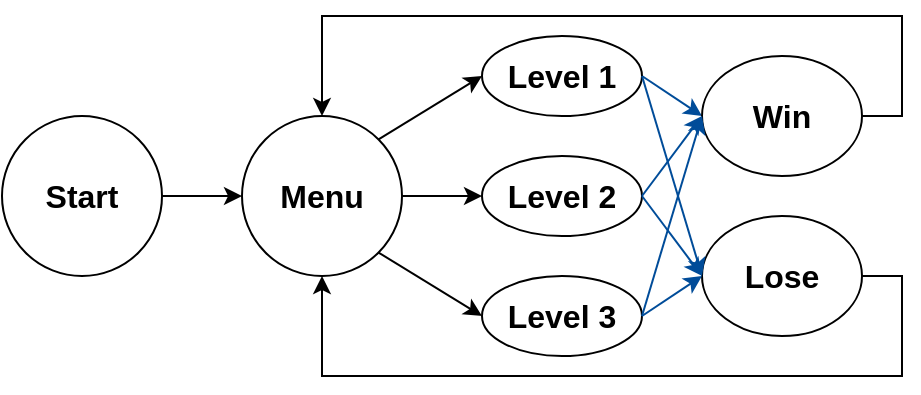 <mxfile version="25.0.2">
  <diagram name="Page-1" id="tBIAlemMxgHySIvlNtww">
    <mxGraphModel dx="684" dy="495" grid="1" gridSize="10" guides="1" tooltips="1" connect="1" arrows="1" fold="1" page="1" pageScale="1" pageWidth="1920" pageHeight="1200" math="0" shadow="0">
      <root>
        <mxCell id="0" />
        <mxCell id="1" parent="0" />
        <mxCell id="j0vrCCAS_r7O7FLvVMWS-1" value="&lt;b&gt;&lt;font style=&quot;font-size: 16px;&quot;&gt;Start&lt;/font&gt;&lt;/b&gt;" style="ellipse;whiteSpace=wrap;html=1;" parent="1" vertex="1">
          <mxGeometry x="80" y="80" width="80" height="80" as="geometry" />
        </mxCell>
        <mxCell id="j0vrCCAS_r7O7FLvVMWS-2" value="&lt;b&gt;&lt;font style=&quot;font-size: 16px;&quot;&gt;Menu&lt;/font&gt;&lt;/b&gt;" style="ellipse;whiteSpace=wrap;html=1;" parent="1" vertex="1">
          <mxGeometry x="200" y="80" width="80" height="80" as="geometry" />
        </mxCell>
        <mxCell id="j0vrCCAS_r7O7FLvVMWS-15" style="rounded=0;orthogonalLoop=1;jettySize=auto;html=1;exitX=1;exitY=0.5;exitDx=0;exitDy=0;entryX=0;entryY=0.5;entryDx=0;entryDy=0;strokeColor=#004C99;" parent="1" source="j0vrCCAS_r7O7FLvVMWS-3" target="j0vrCCAS_r7O7FLvVMWS-13" edge="1">
          <mxGeometry relative="1" as="geometry" />
        </mxCell>
        <mxCell id="j0vrCCAS_r7O7FLvVMWS-3" value="&lt;b&gt;&lt;font style=&quot;font-size: 16px;&quot;&gt;Level 1&lt;/font&gt;&lt;/b&gt;" style="ellipse;whiteSpace=wrap;html=1;" parent="1" vertex="1">
          <mxGeometry x="320" y="40" width="80" height="40" as="geometry" />
        </mxCell>
        <mxCell id="j0vrCCAS_r7O7FLvVMWS-4" value="&lt;b&gt;&lt;font style=&quot;font-size: 16px;&quot;&gt;Level 2&lt;/font&gt;&lt;/b&gt;" style="ellipse;whiteSpace=wrap;html=1;" parent="1" vertex="1">
          <mxGeometry x="320" y="100" width="80" height="40" as="geometry" />
        </mxCell>
        <mxCell id="j0vrCCAS_r7O7FLvVMWS-5" value="&lt;b&gt;&lt;font style=&quot;font-size: 16px;&quot;&gt;Level 3&lt;/font&gt;&lt;/b&gt;" style="ellipse;whiteSpace=wrap;html=1;" parent="1" vertex="1">
          <mxGeometry x="320" y="160" width="80" height="40" as="geometry" />
        </mxCell>
        <mxCell id="j0vrCCAS_r7O7FLvVMWS-6" value="" style="endArrow=classic;html=1;rounded=0;exitX=1;exitY=0.5;exitDx=0;exitDy=0;" parent="1" source="j0vrCCAS_r7O7FLvVMWS-1" edge="1">
          <mxGeometry width="50" height="50" relative="1" as="geometry">
            <mxPoint x="150" y="170" as="sourcePoint" />
            <mxPoint x="200" y="120" as="targetPoint" />
          </mxGeometry>
        </mxCell>
        <mxCell id="j0vrCCAS_r7O7FLvVMWS-7" value="" style="endArrow=classic;html=1;rounded=0;exitX=1;exitY=0.5;exitDx=0;exitDy=0;" parent="1" edge="1">
          <mxGeometry width="50" height="50" relative="1" as="geometry">
            <mxPoint x="280" y="120" as="sourcePoint" />
            <mxPoint x="320" y="120" as="targetPoint" />
          </mxGeometry>
        </mxCell>
        <mxCell id="j0vrCCAS_r7O7FLvVMWS-8" value="" style="endArrow=classic;html=1;rounded=0;exitX=1;exitY=0;exitDx=0;exitDy=0;entryX=0;entryY=0.5;entryDx=0;entryDy=0;" parent="1" source="j0vrCCAS_r7O7FLvVMWS-2" target="j0vrCCAS_r7O7FLvVMWS-3" edge="1">
          <mxGeometry width="50" height="50" relative="1" as="geometry">
            <mxPoint x="280" y="29.76" as="sourcePoint" />
            <mxPoint x="320" y="29.76" as="targetPoint" />
          </mxGeometry>
        </mxCell>
        <mxCell id="j0vrCCAS_r7O7FLvVMWS-9" value="" style="endArrow=classic;html=1;rounded=0;exitX=1;exitY=1;exitDx=0;exitDy=0;entryX=0;entryY=0.5;entryDx=0;entryDy=0;" parent="1" source="j0vrCCAS_r7O7FLvVMWS-2" target="j0vrCCAS_r7O7FLvVMWS-5" edge="1">
          <mxGeometry width="50" height="50" relative="1" as="geometry">
            <mxPoint x="278" y="102" as="sourcePoint" />
            <mxPoint x="330" y="39.76" as="targetPoint" />
          </mxGeometry>
        </mxCell>
        <mxCell id="j0vrCCAS_r7O7FLvVMWS-21" style="edgeStyle=orthogonalEdgeStyle;rounded=0;orthogonalLoop=1;jettySize=auto;html=1;exitX=1;exitY=0.5;exitDx=0;exitDy=0;entryX=0.5;entryY=0;entryDx=0;entryDy=0;" parent="1" source="j0vrCCAS_r7O7FLvVMWS-13" target="j0vrCCAS_r7O7FLvVMWS-2" edge="1">
          <mxGeometry relative="1" as="geometry">
            <Array as="points">
              <mxPoint x="530" y="80" />
              <mxPoint x="530" y="30" />
              <mxPoint x="240" y="30" />
            </Array>
          </mxGeometry>
        </mxCell>
        <mxCell id="j0vrCCAS_r7O7FLvVMWS-13" value="&lt;b&gt;&lt;font style=&quot;font-size: 16px;&quot;&gt;Win&lt;/font&gt;&lt;/b&gt;" style="ellipse;whiteSpace=wrap;html=1;" parent="1" vertex="1">
          <mxGeometry x="430" y="50" width="80" height="60" as="geometry" />
        </mxCell>
        <mxCell id="j0vrCCAS_r7O7FLvVMWS-22" style="edgeStyle=orthogonalEdgeStyle;rounded=0;orthogonalLoop=1;jettySize=auto;html=1;exitX=1;exitY=0.5;exitDx=0;exitDy=0;entryX=0.5;entryY=1;entryDx=0;entryDy=0;" parent="1" source="j0vrCCAS_r7O7FLvVMWS-14" target="j0vrCCAS_r7O7FLvVMWS-2" edge="1">
          <mxGeometry relative="1" as="geometry">
            <Array as="points">
              <mxPoint x="530" y="160" />
              <mxPoint x="530" y="210" />
              <mxPoint x="240" y="210" />
            </Array>
          </mxGeometry>
        </mxCell>
        <mxCell id="j0vrCCAS_r7O7FLvVMWS-14" value="&lt;b&gt;&lt;font style=&quot;font-size: 16px;&quot;&gt;Lose&lt;/font&gt;&lt;/b&gt;" style="ellipse;whiteSpace=wrap;html=1;" parent="1" vertex="1">
          <mxGeometry x="430" y="130" width="80" height="60" as="geometry" />
        </mxCell>
        <mxCell id="j0vrCCAS_r7O7FLvVMWS-16" style="rounded=0;orthogonalLoop=1;jettySize=auto;html=1;exitX=1;exitY=0.5;exitDx=0;exitDy=0;entryX=0;entryY=0.5;entryDx=0;entryDy=0;strokeColor=#004C99;" parent="1" source="j0vrCCAS_r7O7FLvVMWS-4" edge="1">
          <mxGeometry relative="1" as="geometry">
            <mxPoint x="400" y="60" as="sourcePoint" />
            <mxPoint x="430" y="80" as="targetPoint" />
          </mxGeometry>
        </mxCell>
        <mxCell id="j0vrCCAS_r7O7FLvVMWS-17" style="rounded=0;orthogonalLoop=1;jettySize=auto;html=1;exitX=1;exitY=0.5;exitDx=0;exitDy=0;entryX=0;entryY=0.5;entryDx=0;entryDy=0;strokeColor=#004C99;" parent="1" source="j0vrCCAS_r7O7FLvVMWS-5" target="j0vrCCAS_r7O7FLvVMWS-13" edge="1">
          <mxGeometry relative="1" as="geometry">
            <mxPoint x="410" y="130" as="sourcePoint" />
            <mxPoint x="440" y="90" as="targetPoint" />
          </mxGeometry>
        </mxCell>
        <mxCell id="j0vrCCAS_r7O7FLvVMWS-18" style="rounded=0;orthogonalLoop=1;jettySize=auto;html=1;entryX=0;entryY=0.5;entryDx=0;entryDy=0;strokeColor=#004C99;" parent="1" target="j0vrCCAS_r7O7FLvVMWS-14" edge="1">
          <mxGeometry relative="1" as="geometry">
            <mxPoint x="400" y="180" as="sourcePoint" />
            <mxPoint x="440" y="90" as="targetPoint" />
          </mxGeometry>
        </mxCell>
        <mxCell id="j0vrCCAS_r7O7FLvVMWS-19" style="rounded=0;orthogonalLoop=1;jettySize=auto;html=1;entryX=0;entryY=0.5;entryDx=0;entryDy=0;exitX=1;exitY=0.5;exitDx=0;exitDy=0;strokeColor=#004C99;" parent="1" source="j0vrCCAS_r7O7FLvVMWS-4" edge="1">
          <mxGeometry relative="1" as="geometry">
            <mxPoint x="400" y="180" as="sourcePoint" />
            <mxPoint x="430" y="160" as="targetPoint" />
          </mxGeometry>
        </mxCell>
        <mxCell id="j0vrCCAS_r7O7FLvVMWS-20" style="rounded=0;orthogonalLoop=1;jettySize=auto;html=1;entryX=0;entryY=0.5;entryDx=0;entryDy=0;exitX=1;exitY=0.5;exitDx=0;exitDy=0;strokeColor=#004C99;" parent="1" source="j0vrCCAS_r7O7FLvVMWS-3" edge="1">
          <mxGeometry relative="1" as="geometry">
            <mxPoint x="400" y="120" as="sourcePoint" />
            <mxPoint x="430" y="160" as="targetPoint" />
          </mxGeometry>
        </mxCell>
      </root>
    </mxGraphModel>
  </diagram>
</mxfile>
